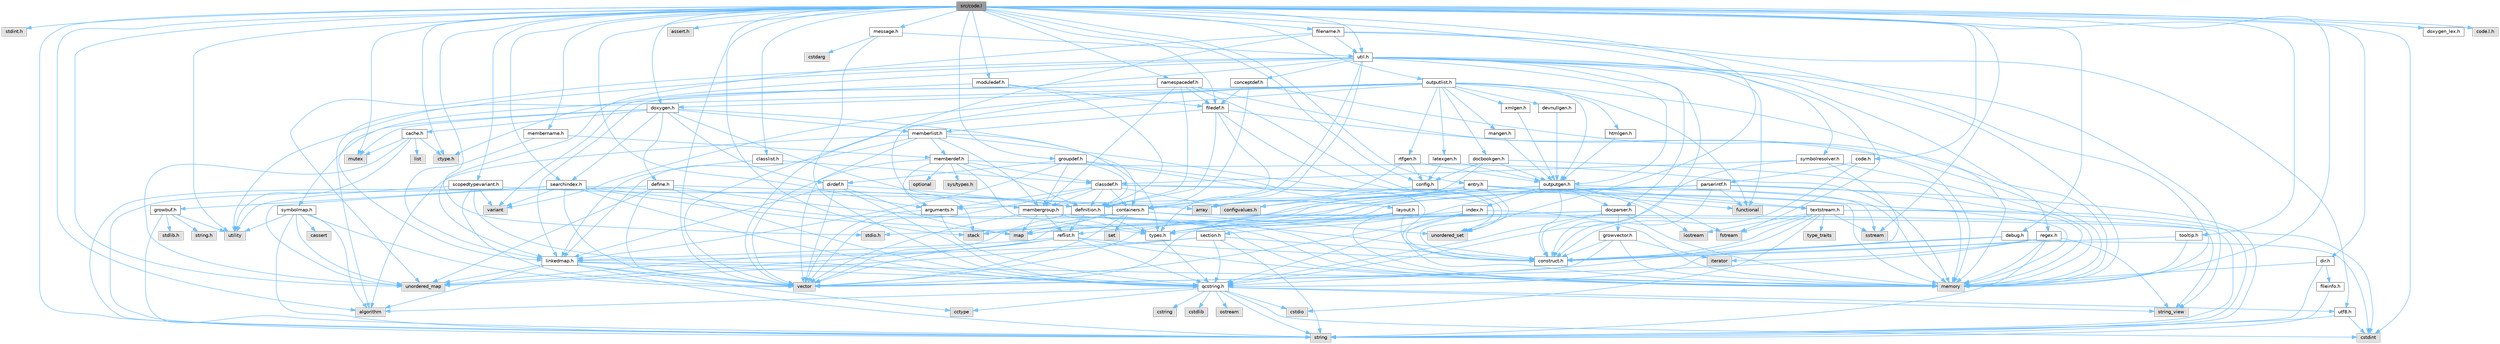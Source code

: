 digraph "src/code.l"
{
 // INTERACTIVE_SVG=YES
 // LATEX_PDF_SIZE
  bgcolor="transparent";
  edge [fontname=Helvetica,fontsize=10,labelfontname=Helvetica,labelfontsize=10];
  node [fontname=Helvetica,fontsize=10,shape=box,height=0.2,width=0.4];
  Node1 [id="Node000001",label="src/code.l",height=0.2,width=0.4,color="gray40", fillcolor="grey60", style="filled", fontcolor="black",tooltip=" "];
  Node1 -> Node2 [id="edge1_Node000001_Node000002",color="steelblue1",style="solid",tooltip=" "];
  Node2 [id="Node000002",label="stdint.h",height=0.2,width=0.4,color="grey60", fillcolor="#E0E0E0", style="filled",tooltip=" "];
  Node1 -> Node3 [id="edge2_Node000001_Node000003",color="steelblue1",style="solid",tooltip=" "];
  Node3 [id="Node000003",label="utility",height=0.2,width=0.4,color="grey60", fillcolor="#E0E0E0", style="filled",tooltip=" "];
  Node1 -> Node4 [id="edge3_Node000001_Node000004",color="steelblue1",style="solid",tooltip=" "];
  Node4 [id="Node000004",label="memory",height=0.2,width=0.4,color="grey60", fillcolor="#E0E0E0", style="filled",tooltip=" "];
  Node1 -> Node5 [id="edge4_Node000001_Node000005",color="steelblue1",style="solid",tooltip=" "];
  Node5 [id="Node000005",label="algorithm",height=0.2,width=0.4,color="grey60", fillcolor="#E0E0E0", style="filled",tooltip=" "];
  Node1 -> Node6 [id="edge5_Node000001_Node000006",color="steelblue1",style="solid",tooltip=" "];
  Node6 [id="Node000006",label="unordered_map",height=0.2,width=0.4,color="grey60", fillcolor="#E0E0E0", style="filled",tooltip=" "];
  Node1 -> Node7 [id="edge6_Node000001_Node000007",color="steelblue1",style="solid",tooltip=" "];
  Node7 [id="Node000007",label="unordered_set",height=0.2,width=0.4,color="grey60", fillcolor="#E0E0E0", style="filled",tooltip=" "];
  Node1 -> Node8 [id="edge7_Node000001_Node000008",color="steelblue1",style="solid",tooltip=" "];
  Node8 [id="Node000008",label="stack",height=0.2,width=0.4,color="grey60", fillcolor="#E0E0E0", style="filled",tooltip=" "];
  Node1 -> Node9 [id="edge8_Node000001_Node000009",color="steelblue1",style="solid",tooltip=" "];
  Node9 [id="Node000009",label="vector",height=0.2,width=0.4,color="grey60", fillcolor="#E0E0E0", style="filled",tooltip=" "];
  Node1 -> Node10 [id="edge9_Node000001_Node000010",color="steelblue1",style="solid",tooltip=" "];
  Node10 [id="Node000010",label="string",height=0.2,width=0.4,color="grey60", fillcolor="#E0E0E0", style="filled",tooltip=" "];
  Node1 -> Node11 [id="edge10_Node000001_Node000011",color="steelblue1",style="solid",tooltip=" "];
  Node11 [id="Node000011",label="mutex",height=0.2,width=0.4,color="grey60", fillcolor="#E0E0E0", style="filled",tooltip=" "];
  Node1 -> Node12 [id="edge11_Node000001_Node000012",color="steelblue1",style="solid",tooltip=" "];
  Node12 [id="Node000012",label="sstream",height=0.2,width=0.4,color="grey60", fillcolor="#E0E0E0", style="filled",tooltip=" "];
  Node1 -> Node13 [id="edge12_Node000001_Node000013",color="steelblue1",style="solid",tooltip=" "];
  Node13 [id="Node000013",label="cstdint",height=0.2,width=0.4,color="grey60", fillcolor="#E0E0E0", style="filled",tooltip=" "];
  Node1 -> Node14 [id="edge13_Node000001_Node000014",color="steelblue1",style="solid",tooltip=" "];
  Node14 [id="Node000014",label="stdio.h",height=0.2,width=0.4,color="grey60", fillcolor="#E0E0E0", style="filled",tooltip=" "];
  Node1 -> Node15 [id="edge14_Node000001_Node000015",color="steelblue1",style="solid",tooltip=" "];
  Node15 [id="Node000015",label="assert.h",height=0.2,width=0.4,color="grey60", fillcolor="#E0E0E0", style="filled",tooltip=" "];
  Node1 -> Node16 [id="edge15_Node000001_Node000016",color="steelblue1",style="solid",tooltip=" "];
  Node16 [id="Node000016",label="ctype.h",height=0.2,width=0.4,color="grey60", fillcolor="#E0E0E0", style="filled",tooltip=" "];
  Node1 -> Node17 [id="edge16_Node000001_Node000017",color="steelblue1",style="solid",tooltip=" "];
  Node17 [id="Node000017",label="code.h",height=0.2,width=0.4,color="grey40", fillcolor="white", style="filled",URL="$dd/dd8/code_8h.html",tooltip=" "];
  Node17 -> Node18 [id="edge17_Node000017_Node000018",color="steelblue1",style="solid",tooltip=" "];
  Node18 [id="Node000018",label="parserintf.h",height=0.2,width=0.4,color="grey40", fillcolor="white", style="filled",URL="$da/d55/parserintf_8h.html",tooltip=" "];
  Node18 -> Node19 [id="edge18_Node000018_Node000019",color="steelblue1",style="solid",tooltip=" "];
  Node19 [id="Node000019",label="functional",height=0.2,width=0.4,color="grey60", fillcolor="#E0E0E0", style="filled",tooltip=" "];
  Node18 -> Node4 [id="edge19_Node000018_Node000004",color="steelblue1",style="solid",tooltip=" "];
  Node18 -> Node20 [id="edge20_Node000018_Node000020",color="steelblue1",style="solid",tooltip=" "];
  Node20 [id="Node000020",label="map",height=0.2,width=0.4,color="grey60", fillcolor="#E0E0E0", style="filled",tooltip=" "];
  Node18 -> Node10 [id="edge21_Node000018_Node000010",color="steelblue1",style="solid",tooltip=" "];
  Node18 -> Node21 [id="edge22_Node000018_Node000021",color="steelblue1",style="solid",tooltip=" "];
  Node21 [id="Node000021",label="types.h",height=0.2,width=0.4,color="grey40", fillcolor="white", style="filled",URL="$d9/d49/types_8h.html",tooltip="This file contains a number of basic enums and types."];
  Node21 -> Node22 [id="edge23_Node000021_Node000022",color="steelblue1",style="solid",tooltip=" "];
  Node22 [id="Node000022",label="qcstring.h",height=0.2,width=0.4,color="grey40", fillcolor="white", style="filled",URL="$d7/d5c/qcstring_8h.html",tooltip=" "];
  Node22 -> Node10 [id="edge24_Node000022_Node000010",color="steelblue1",style="solid",tooltip=" "];
  Node22 -> Node23 [id="edge25_Node000022_Node000023",color="steelblue1",style="solid",tooltip=" "];
  Node23 [id="Node000023",label="string_view",height=0.2,width=0.4,color="grey60", fillcolor="#E0E0E0", style="filled",tooltip=" "];
  Node22 -> Node5 [id="edge26_Node000022_Node000005",color="steelblue1",style="solid",tooltip=" "];
  Node22 -> Node24 [id="edge27_Node000022_Node000024",color="steelblue1",style="solid",tooltip=" "];
  Node24 [id="Node000024",label="cctype",height=0.2,width=0.4,color="grey60", fillcolor="#E0E0E0", style="filled",tooltip=" "];
  Node22 -> Node25 [id="edge28_Node000022_Node000025",color="steelblue1",style="solid",tooltip=" "];
  Node25 [id="Node000025",label="cstring",height=0.2,width=0.4,color="grey60", fillcolor="#E0E0E0", style="filled",tooltip=" "];
  Node22 -> Node26 [id="edge29_Node000022_Node000026",color="steelblue1",style="solid",tooltip=" "];
  Node26 [id="Node000026",label="cstdio",height=0.2,width=0.4,color="grey60", fillcolor="#E0E0E0", style="filled",tooltip=" "];
  Node22 -> Node27 [id="edge30_Node000022_Node000027",color="steelblue1",style="solid",tooltip=" "];
  Node27 [id="Node000027",label="cstdlib",height=0.2,width=0.4,color="grey60", fillcolor="#E0E0E0", style="filled",tooltip=" "];
  Node22 -> Node13 [id="edge31_Node000022_Node000013",color="steelblue1",style="solid",tooltip=" "];
  Node22 -> Node28 [id="edge32_Node000022_Node000028",color="steelblue1",style="solid",tooltip=" "];
  Node28 [id="Node000028",label="ostream",height=0.2,width=0.4,color="grey60", fillcolor="#E0E0E0", style="filled",tooltip=" "];
  Node22 -> Node29 [id="edge33_Node000022_Node000029",color="steelblue1",style="solid",tooltip=" "];
  Node29 [id="Node000029",label="utf8.h",height=0.2,width=0.4,color="grey40", fillcolor="white", style="filled",URL="$db/d7c/utf8_8h.html",tooltip="Various UTF8 related helper functions."];
  Node29 -> Node13 [id="edge34_Node000029_Node000013",color="steelblue1",style="solid",tooltip=" "];
  Node29 -> Node10 [id="edge35_Node000029_Node000010",color="steelblue1",style="solid",tooltip=" "];
  Node18 -> Node30 [id="edge36_Node000018_Node000030",color="steelblue1",style="solid",tooltip=" "];
  Node30 [id="Node000030",label="containers.h",height=0.2,width=0.4,color="grey40", fillcolor="white", style="filled",URL="$d5/d75/containers_8h.html",tooltip=" "];
  Node30 -> Node9 [id="edge37_Node000030_Node000009",color="steelblue1",style="solid",tooltip=" "];
  Node30 -> Node10 [id="edge38_Node000030_Node000010",color="steelblue1",style="solid",tooltip=" "];
  Node30 -> Node23 [id="edge39_Node000030_Node000023",color="steelblue1",style="solid",tooltip=" "];
  Node30 -> Node31 [id="edge40_Node000030_Node000031",color="steelblue1",style="solid",tooltip=" "];
  Node31 [id="Node000031",label="set",height=0.2,width=0.4,color="grey60", fillcolor="#E0E0E0", style="filled",tooltip=" "];
  Node30 -> Node20 [id="edge41_Node000030_Node000020",color="steelblue1",style="solid",tooltip=" "];
  Node30 -> Node7 [id="edge42_Node000030_Node000007",color="steelblue1",style="solid",tooltip=" "];
  Node30 -> Node6 [id="edge43_Node000030_Node000006",color="steelblue1",style="solid",tooltip=" "];
  Node30 -> Node8 [id="edge44_Node000030_Node000008",color="steelblue1",style="solid",tooltip=" "];
  Node18 -> Node32 [id="edge45_Node000018_Node000032",color="steelblue1",style="solid",tooltip=" "];
  Node32 [id="Node000032",label="construct.h",height=0.2,width=0.4,color="grey40", fillcolor="white", style="filled",URL="$d7/dfc/construct_8h.html",tooltip=" "];
  Node17 -> Node32 [id="edge46_Node000017_Node000032",color="steelblue1",style="solid",tooltip=" "];
  Node1 -> Node33 [id="edge47_Node000001_Node000033",color="steelblue1",style="solid",tooltip=" "];
  Node33 [id="Node000033",label="entry.h",height=0.2,width=0.4,color="grey40", fillcolor="white", style="filled",URL="$d1/dc6/entry_8h.html",tooltip=" "];
  Node33 -> Node9 [id="edge48_Node000033_Node000009",color="steelblue1",style="solid",tooltip=" "];
  Node33 -> Node4 [id="edge49_Node000033_Node000004",color="steelblue1",style="solid",tooltip=" "];
  Node33 -> Node12 [id="edge50_Node000033_Node000012",color="steelblue1",style="solid",tooltip=" "];
  Node33 -> Node19 [id="edge51_Node000033_Node000019",color="steelblue1",style="solid",tooltip=" "];
  Node33 -> Node21 [id="edge52_Node000033_Node000021",color="steelblue1",style="solid",tooltip=" "];
  Node33 -> Node34 [id="edge53_Node000033_Node000034",color="steelblue1",style="solid",tooltip=" "];
  Node34 [id="Node000034",label="arguments.h",height=0.2,width=0.4,color="grey40", fillcolor="white", style="filled",URL="$df/d9b/arguments_8h.html",tooltip=" "];
  Node34 -> Node9 [id="edge54_Node000034_Node000009",color="steelblue1",style="solid",tooltip=" "];
  Node34 -> Node22 [id="edge55_Node000034_Node000022",color="steelblue1",style="solid",tooltip=" "];
  Node33 -> Node35 [id="edge56_Node000033_Node000035",color="steelblue1",style="solid",tooltip=" "];
  Node35 [id="Node000035",label="reflist.h",height=0.2,width=0.4,color="grey40", fillcolor="white", style="filled",URL="$d1/d02/reflist_8h.html",tooltip=" "];
  Node35 -> Node9 [id="edge57_Node000035_Node000009",color="steelblue1",style="solid",tooltip=" "];
  Node35 -> Node6 [id="edge58_Node000035_Node000006",color="steelblue1",style="solid",tooltip=" "];
  Node35 -> Node4 [id="edge59_Node000035_Node000004",color="steelblue1",style="solid",tooltip=" "];
  Node35 -> Node22 [id="edge60_Node000035_Node000022",color="steelblue1",style="solid",tooltip=" "];
  Node35 -> Node36 [id="edge61_Node000035_Node000036",color="steelblue1",style="solid",tooltip=" "];
  Node36 [id="Node000036",label="linkedmap.h",height=0.2,width=0.4,color="grey40", fillcolor="white", style="filled",URL="$da/de1/linkedmap_8h.html",tooltip=" "];
  Node36 -> Node6 [id="edge62_Node000036_Node000006",color="steelblue1",style="solid",tooltip=" "];
  Node36 -> Node9 [id="edge63_Node000036_Node000009",color="steelblue1",style="solid",tooltip=" "];
  Node36 -> Node4 [id="edge64_Node000036_Node000004",color="steelblue1",style="solid",tooltip=" "];
  Node36 -> Node10 [id="edge65_Node000036_Node000010",color="steelblue1",style="solid",tooltip=" "];
  Node36 -> Node5 [id="edge66_Node000036_Node000005",color="steelblue1",style="solid",tooltip=" "];
  Node36 -> Node24 [id="edge67_Node000036_Node000024",color="steelblue1",style="solid",tooltip=" "];
  Node36 -> Node22 [id="edge68_Node000036_Node000022",color="steelblue1",style="solid",tooltip=" "];
  Node35 -> Node32 [id="edge69_Node000035_Node000032",color="steelblue1",style="solid",tooltip=" "];
  Node33 -> Node37 [id="edge70_Node000033_Node000037",color="steelblue1",style="solid",tooltip=" "];
  Node37 [id="Node000037",label="textstream.h",height=0.2,width=0.4,color="grey40", fillcolor="white", style="filled",URL="$d4/d7d/textstream_8h.html",tooltip=" "];
  Node37 -> Node10 [id="edge71_Node000037_Node000010",color="steelblue1",style="solid",tooltip=" "];
  Node37 -> Node38 [id="edge72_Node000037_Node000038",color="steelblue1",style="solid",tooltip=" "];
  Node38 [id="Node000038",label="iostream",height=0.2,width=0.4,color="grey60", fillcolor="#E0E0E0", style="filled",tooltip=" "];
  Node37 -> Node12 [id="edge73_Node000037_Node000012",color="steelblue1",style="solid",tooltip=" "];
  Node37 -> Node13 [id="edge74_Node000037_Node000013",color="steelblue1",style="solid",tooltip=" "];
  Node37 -> Node26 [id="edge75_Node000037_Node000026",color="steelblue1",style="solid",tooltip=" "];
  Node37 -> Node39 [id="edge76_Node000037_Node000039",color="steelblue1",style="solid",tooltip=" "];
  Node39 [id="Node000039",label="fstream",height=0.2,width=0.4,color="grey60", fillcolor="#E0E0E0", style="filled",tooltip=" "];
  Node37 -> Node40 [id="edge77_Node000037_Node000040",color="steelblue1",style="solid",tooltip=" "];
  Node40 [id="Node000040",label="type_traits",height=0.2,width=0.4,color="grey60", fillcolor="#E0E0E0", style="filled",tooltip=" "];
  Node37 -> Node22 [id="edge78_Node000037_Node000022",color="steelblue1",style="solid",tooltip=" "];
  Node37 -> Node32 [id="edge79_Node000037_Node000032",color="steelblue1",style="solid",tooltip=" "];
  Node33 -> Node41 [id="edge80_Node000033_Node000041",color="steelblue1",style="solid",tooltip=" "];
  Node41 [id="Node000041",label="configvalues.h",height=0.2,width=0.4,color="grey60", fillcolor="#E0E0E0", style="filled",tooltip=" "];
  Node1 -> Node42 [id="edge81_Node000001_Node000042",color="steelblue1",style="solid",tooltip=" "];
  Node42 [id="Node000042",label="doxygen.h",height=0.2,width=0.4,color="grey40", fillcolor="white", style="filled",URL="$d1/da1/doxygen_8h.html",tooltip=" "];
  Node42 -> Node11 [id="edge82_Node000042_Node000011",color="steelblue1",style="solid",tooltip=" "];
  Node42 -> Node30 [id="edge83_Node000042_Node000030",color="steelblue1",style="solid",tooltip=" "];
  Node42 -> Node43 [id="edge84_Node000042_Node000043",color="steelblue1",style="solid",tooltip=" "];
  Node43 [id="Node000043",label="membergroup.h",height=0.2,width=0.4,color="grey40", fillcolor="white", style="filled",URL="$d9/d11/membergroup_8h.html",tooltip=" "];
  Node43 -> Node9 [id="edge85_Node000043_Node000009",color="steelblue1",style="solid",tooltip=" "];
  Node43 -> Node20 [id="edge86_Node000043_Node000020",color="steelblue1",style="solid",tooltip=" "];
  Node43 -> Node4 [id="edge87_Node000043_Node000004",color="steelblue1",style="solid",tooltip=" "];
  Node43 -> Node21 [id="edge88_Node000043_Node000021",color="steelblue1",style="solid",tooltip=" "];
  Node43 -> Node35 [id="edge89_Node000043_Node000035",color="steelblue1",style="solid",tooltip=" "];
  Node42 -> Node44 [id="edge90_Node000042_Node000044",color="steelblue1",style="solid",tooltip=" "];
  Node44 [id="Node000044",label="dirdef.h",height=0.2,width=0.4,color="grey40", fillcolor="white", style="filled",URL="$d6/d15/dirdef_8h.html",tooltip=" "];
  Node44 -> Node9 [id="edge91_Node000044_Node000009",color="steelblue1",style="solid",tooltip=" "];
  Node44 -> Node20 [id="edge92_Node000044_Node000020",color="steelblue1",style="solid",tooltip=" "];
  Node44 -> Node22 [id="edge93_Node000044_Node000022",color="steelblue1",style="solid",tooltip=" "];
  Node44 -> Node36 [id="edge94_Node000044_Node000036",color="steelblue1",style="solid",tooltip=" "];
  Node44 -> Node45 [id="edge95_Node000044_Node000045",color="steelblue1",style="solid",tooltip=" "];
  Node45 [id="Node000045",label="definition.h",height=0.2,width=0.4,color="grey40", fillcolor="white", style="filled",URL="$df/da1/definition_8h.html",tooltip=" "];
  Node45 -> Node9 [id="edge96_Node000045_Node000009",color="steelblue1",style="solid",tooltip=" "];
  Node45 -> Node21 [id="edge97_Node000045_Node000021",color="steelblue1",style="solid",tooltip=" "];
  Node45 -> Node35 [id="edge98_Node000045_Node000035",color="steelblue1",style="solid",tooltip=" "];
  Node45 -> Node32 [id="edge99_Node000045_Node000032",color="steelblue1",style="solid",tooltip=" "];
  Node42 -> Node46 [id="edge100_Node000042_Node000046",color="steelblue1",style="solid",tooltip=" "];
  Node46 [id="Node000046",label="memberlist.h",height=0.2,width=0.4,color="grey40", fillcolor="white", style="filled",URL="$dd/d78/memberlist_8h.html",tooltip=" "];
  Node46 -> Node9 [id="edge101_Node000046_Node000009",color="steelblue1",style="solid",tooltip=" "];
  Node46 -> Node5 [id="edge102_Node000046_Node000005",color="steelblue1",style="solid",tooltip=" "];
  Node46 -> Node47 [id="edge103_Node000046_Node000047",color="steelblue1",style="solid",tooltip=" "];
  Node47 [id="Node000047",label="memberdef.h",height=0.2,width=0.4,color="grey40", fillcolor="white", style="filled",URL="$d4/d46/memberdef_8h.html",tooltip=" "];
  Node47 -> Node9 [id="edge104_Node000047_Node000009",color="steelblue1",style="solid",tooltip=" "];
  Node47 -> Node4 [id="edge105_Node000047_Node000004",color="steelblue1",style="solid",tooltip=" "];
  Node47 -> Node48 [id="edge106_Node000047_Node000048",color="steelblue1",style="solid",tooltip=" "];
  Node48 [id="Node000048",label="optional",height=0.2,width=0.4,color="grey60", fillcolor="#E0E0E0", style="filled",tooltip=" "];
  Node47 -> Node49 [id="edge107_Node000047_Node000049",color="steelblue1",style="solid",tooltip=" "];
  Node49 [id="Node000049",label="sys/types.h",height=0.2,width=0.4,color="grey60", fillcolor="#E0E0E0", style="filled",tooltip=" "];
  Node47 -> Node21 [id="edge108_Node000047_Node000021",color="steelblue1",style="solid",tooltip=" "];
  Node47 -> Node45 [id="edge109_Node000047_Node000045",color="steelblue1",style="solid",tooltip=" "];
  Node47 -> Node34 [id="edge110_Node000047_Node000034",color="steelblue1",style="solid",tooltip=" "];
  Node47 -> Node50 [id="edge111_Node000047_Node000050",color="steelblue1",style="solid",tooltip=" "];
  Node50 [id="Node000050",label="classdef.h",height=0.2,width=0.4,color="grey40", fillcolor="white", style="filled",URL="$d1/da6/classdef_8h.html",tooltip=" "];
  Node50 -> Node4 [id="edge112_Node000050_Node000004",color="steelblue1",style="solid",tooltip=" "];
  Node50 -> Node9 [id="edge113_Node000050_Node000009",color="steelblue1",style="solid",tooltip=" "];
  Node50 -> Node7 [id="edge114_Node000050_Node000007",color="steelblue1",style="solid",tooltip=" "];
  Node50 -> Node30 [id="edge115_Node000050_Node000030",color="steelblue1",style="solid",tooltip=" "];
  Node50 -> Node45 [id="edge116_Node000050_Node000045",color="steelblue1",style="solid",tooltip=" "];
  Node50 -> Node34 [id="edge117_Node000050_Node000034",color="steelblue1",style="solid",tooltip=" "];
  Node50 -> Node43 [id="edge118_Node000050_Node000043",color="steelblue1",style="solid",tooltip=" "];
  Node50 -> Node41 [id="edge119_Node000050_Node000041",color="steelblue1",style="solid",tooltip=" "];
  Node46 -> Node36 [id="edge120_Node000046_Node000036",color="steelblue1",style="solid",tooltip=" "];
  Node46 -> Node21 [id="edge121_Node000046_Node000021",color="steelblue1",style="solid",tooltip=" "];
  Node46 -> Node43 [id="edge122_Node000046_Node000043",color="steelblue1",style="solid",tooltip=" "];
  Node46 -> Node32 [id="edge123_Node000046_Node000032",color="steelblue1",style="solid",tooltip=" "];
  Node42 -> Node51 [id="edge124_Node000042_Node000051",color="steelblue1",style="solid",tooltip=" "];
  Node51 [id="Node000051",label="define.h",height=0.2,width=0.4,color="grey40", fillcolor="white", style="filled",URL="$df/d67/define_8h.html",tooltip=" "];
  Node51 -> Node9 [id="edge125_Node000051_Node000009",color="steelblue1",style="solid",tooltip=" "];
  Node51 -> Node4 [id="edge126_Node000051_Node000004",color="steelblue1",style="solid",tooltip=" "];
  Node51 -> Node10 [id="edge127_Node000051_Node000010",color="steelblue1",style="solid",tooltip=" "];
  Node51 -> Node6 [id="edge128_Node000051_Node000006",color="steelblue1",style="solid",tooltip=" "];
  Node51 -> Node22 [id="edge129_Node000051_Node000022",color="steelblue1",style="solid",tooltip=" "];
  Node51 -> Node30 [id="edge130_Node000051_Node000030",color="steelblue1",style="solid",tooltip=" "];
  Node42 -> Node52 [id="edge131_Node000042_Node000052",color="steelblue1",style="solid",tooltip=" "];
  Node52 [id="Node000052",label="cache.h",height=0.2,width=0.4,color="grey40", fillcolor="white", style="filled",URL="$d3/d26/cache_8h.html",tooltip=" "];
  Node52 -> Node53 [id="edge132_Node000052_Node000053",color="steelblue1",style="solid",tooltip=" "];
  Node53 [id="Node000053",label="list",height=0.2,width=0.4,color="grey60", fillcolor="#E0E0E0", style="filled",tooltip=" "];
  Node52 -> Node6 [id="edge133_Node000052_Node000006",color="steelblue1",style="solid",tooltip=" "];
  Node52 -> Node11 [id="edge134_Node000052_Node000011",color="steelblue1",style="solid",tooltip=" "];
  Node52 -> Node3 [id="edge135_Node000052_Node000003",color="steelblue1",style="solid",tooltip=" "];
  Node52 -> Node16 [id="edge136_Node000052_Node000016",color="steelblue1",style="solid",tooltip=" "];
  Node42 -> Node54 [id="edge137_Node000042_Node000054",color="steelblue1",style="solid",tooltip=" "];
  Node54 [id="Node000054",label="symbolmap.h",height=0.2,width=0.4,color="grey40", fillcolor="white", style="filled",URL="$d7/ddd/symbolmap_8h.html",tooltip=" "];
  Node54 -> Node5 [id="edge138_Node000054_Node000005",color="steelblue1",style="solid",tooltip=" "];
  Node54 -> Node6 [id="edge139_Node000054_Node000006",color="steelblue1",style="solid",tooltip=" "];
  Node54 -> Node9 [id="edge140_Node000054_Node000009",color="steelblue1",style="solid",tooltip=" "];
  Node54 -> Node10 [id="edge141_Node000054_Node000010",color="steelblue1",style="solid",tooltip=" "];
  Node54 -> Node3 [id="edge142_Node000054_Node000003",color="steelblue1",style="solid",tooltip=" "];
  Node54 -> Node55 [id="edge143_Node000054_Node000055",color="steelblue1",style="solid",tooltip=" "];
  Node55 [id="Node000055",label="cassert",height=0.2,width=0.4,color="grey60", fillcolor="#E0E0E0", style="filled",tooltip=" "];
  Node42 -> Node56 [id="edge144_Node000042_Node000056",color="steelblue1",style="solid",tooltip=" "];
  Node56 [id="Node000056",label="searchindex.h",height=0.2,width=0.4,color="grey40", fillcolor="white", style="filled",URL="$de/d07/searchindex_8h.html",tooltip="Web server based search engine."];
  Node56 -> Node4 [id="edge145_Node000056_Node000004",color="steelblue1",style="solid",tooltip=" "];
  Node56 -> Node9 [id="edge146_Node000056_Node000009",color="steelblue1",style="solid",tooltip=" "];
  Node56 -> Node20 [id="edge147_Node000056_Node000020",color="steelblue1",style="solid",tooltip=" "];
  Node56 -> Node6 [id="edge148_Node000056_Node000006",color="steelblue1",style="solid",tooltip=" "];
  Node56 -> Node10 [id="edge149_Node000056_Node000010",color="steelblue1",style="solid",tooltip=" "];
  Node56 -> Node57 [id="edge150_Node000056_Node000057",color="steelblue1",style="solid",tooltip=" "];
  Node57 [id="Node000057",label="array",height=0.2,width=0.4,color="grey60", fillcolor="#E0E0E0", style="filled",tooltip=" "];
  Node56 -> Node58 [id="edge151_Node000056_Node000058",color="steelblue1",style="solid",tooltip=" "];
  Node58 [id="Node000058",label="variant",height=0.2,width=0.4,color="grey60", fillcolor="#E0E0E0", style="filled",tooltip=" "];
  Node56 -> Node22 [id="edge152_Node000056_Node000022",color="steelblue1",style="solid",tooltip=" "];
  Node56 -> Node59 [id="edge153_Node000056_Node000059",color="steelblue1",style="solid",tooltip=" "];
  Node59 [id="Node000059",label="growbuf.h",height=0.2,width=0.4,color="grey40", fillcolor="white", style="filled",URL="$dd/d72/growbuf_8h.html",tooltip=" "];
  Node59 -> Node3 [id="edge154_Node000059_Node000003",color="steelblue1",style="solid",tooltip=" "];
  Node59 -> Node60 [id="edge155_Node000059_Node000060",color="steelblue1",style="solid",tooltip=" "];
  Node60 [id="Node000060",label="stdlib.h",height=0.2,width=0.4,color="grey60", fillcolor="#E0E0E0", style="filled",tooltip=" "];
  Node59 -> Node61 [id="edge156_Node000059_Node000061",color="steelblue1",style="solid",tooltip=" "];
  Node61 [id="Node000061",label="string.h",height=0.2,width=0.4,color="grey60", fillcolor="#E0E0E0", style="filled",tooltip=" "];
  Node59 -> Node10 [id="edge157_Node000059_Node000010",color="steelblue1",style="solid",tooltip=" "];
  Node1 -> Node62 [id="edge158_Node000001_Node000062",color="steelblue1",style="solid",tooltip=" "];
  Node62 [id="Node000062",label="message.h",height=0.2,width=0.4,color="grey40", fillcolor="white", style="filled",URL="$d2/d0d/message_8h.html",tooltip=" "];
  Node62 -> Node63 [id="edge159_Node000062_Node000063",color="steelblue1",style="solid",tooltip=" "];
  Node63 [id="Node000063",label="cstdarg",height=0.2,width=0.4,color="grey60", fillcolor="#E0E0E0", style="filled",tooltip=" "];
  Node62 -> Node22 [id="edge160_Node000062_Node000022",color="steelblue1",style="solid",tooltip=" "];
  Node62 -> Node64 [id="edge161_Node000062_Node000064",color="steelblue1",style="solid",tooltip=" "];
  Node64 [id="Node000064",label="util.h",height=0.2,width=0.4,color="grey40", fillcolor="white", style="filled",URL="$d8/d3c/util_8h.html",tooltip="A bunch of utility functions."];
  Node64 -> Node4 [id="edge162_Node000064_Node000004",color="steelblue1",style="solid",tooltip=" "];
  Node64 -> Node6 [id="edge163_Node000064_Node000006",color="steelblue1",style="solid",tooltip=" "];
  Node64 -> Node5 [id="edge164_Node000064_Node000005",color="steelblue1",style="solid",tooltip=" "];
  Node64 -> Node19 [id="edge165_Node000064_Node000019",color="steelblue1",style="solid",tooltip=" "];
  Node64 -> Node39 [id="edge166_Node000064_Node000039",color="steelblue1",style="solid",tooltip=" "];
  Node64 -> Node58 [id="edge167_Node000064_Node000058",color="steelblue1",style="solid",tooltip=" "];
  Node64 -> Node23 [id="edge168_Node000064_Node000023",color="steelblue1",style="solid",tooltip=" "];
  Node64 -> Node16 [id="edge169_Node000064_Node000016",color="steelblue1",style="solid",tooltip=" "];
  Node64 -> Node21 [id="edge170_Node000064_Node000021",color="steelblue1",style="solid",tooltip=" "];
  Node64 -> Node65 [id="edge171_Node000064_Node000065",color="steelblue1",style="solid",tooltip=" "];
  Node65 [id="Node000065",label="docparser.h",height=0.2,width=0.4,color="grey40", fillcolor="white", style="filled",URL="$de/d9c/docparser_8h.html",tooltip=" "];
  Node65 -> Node14 [id="edge172_Node000065_Node000014",color="steelblue1",style="solid",tooltip=" "];
  Node65 -> Node4 [id="edge173_Node000065_Node000004",color="steelblue1",style="solid",tooltip=" "];
  Node65 -> Node22 [id="edge174_Node000065_Node000022",color="steelblue1",style="solid",tooltip=" "];
  Node65 -> Node66 [id="edge175_Node000065_Node000066",color="steelblue1",style="solid",tooltip=" "];
  Node66 [id="Node000066",label="growvector.h",height=0.2,width=0.4,color="grey40", fillcolor="white", style="filled",URL="$d7/d50/growvector_8h.html",tooltip=" "];
  Node66 -> Node9 [id="edge176_Node000066_Node000009",color="steelblue1",style="solid",tooltip=" "];
  Node66 -> Node4 [id="edge177_Node000066_Node000004",color="steelblue1",style="solid",tooltip=" "];
  Node66 -> Node67 [id="edge178_Node000066_Node000067",color="steelblue1",style="solid",tooltip=" "];
  Node67 [id="Node000067",label="iterator",height=0.2,width=0.4,color="grey60", fillcolor="#E0E0E0", style="filled",tooltip=" "];
  Node66 -> Node32 [id="edge179_Node000066_Node000032",color="steelblue1",style="solid",tooltip=" "];
  Node65 -> Node32 [id="edge180_Node000065_Node000032",color="steelblue1",style="solid",tooltip=" "];
  Node65 -> Node21 [id="edge181_Node000065_Node000021",color="steelblue1",style="solid",tooltip=" "];
  Node64 -> Node30 [id="edge182_Node000064_Node000030",color="steelblue1",style="solid",tooltip=" "];
  Node64 -> Node68 [id="edge183_Node000064_Node000068",color="steelblue1",style="solid",tooltip=" "];
  Node68 [id="Node000068",label="outputgen.h",height=0.2,width=0.4,color="grey40", fillcolor="white", style="filled",URL="$df/d06/outputgen_8h.html",tooltip=" "];
  Node68 -> Node4 [id="edge184_Node000068_Node000004",color="steelblue1",style="solid",tooltip=" "];
  Node68 -> Node8 [id="edge185_Node000068_Node000008",color="steelblue1",style="solid",tooltip=" "];
  Node68 -> Node38 [id="edge186_Node000068_Node000038",color="steelblue1",style="solid",tooltip=" "];
  Node68 -> Node39 [id="edge187_Node000068_Node000039",color="steelblue1",style="solid",tooltip=" "];
  Node68 -> Node21 [id="edge188_Node000068_Node000021",color="steelblue1",style="solid",tooltip=" "];
  Node68 -> Node69 [id="edge189_Node000068_Node000069",color="steelblue1",style="solid",tooltip=" "];
  Node69 [id="Node000069",label="index.h",height=0.2,width=0.4,color="grey40", fillcolor="white", style="filled",URL="$d1/db5/index_8h.html",tooltip=" "];
  Node69 -> Node4 [id="edge190_Node000069_Node000004",color="steelblue1",style="solid",tooltip=" "];
  Node69 -> Node9 [id="edge191_Node000069_Node000009",color="steelblue1",style="solid",tooltip=" "];
  Node69 -> Node20 [id="edge192_Node000069_Node000020",color="steelblue1",style="solid",tooltip=" "];
  Node69 -> Node22 [id="edge193_Node000069_Node000022",color="steelblue1",style="solid",tooltip=" "];
  Node69 -> Node32 [id="edge194_Node000069_Node000032",color="steelblue1",style="solid",tooltip=" "];
  Node68 -> Node70 [id="edge195_Node000068_Node000070",color="steelblue1",style="solid",tooltip=" "];
  Node70 [id="Node000070",label="section.h",height=0.2,width=0.4,color="grey40", fillcolor="white", style="filled",URL="$d1/d2a/section_8h.html",tooltip=" "];
  Node70 -> Node10 [id="edge196_Node000070_Node000010",color="steelblue1",style="solid",tooltip=" "];
  Node70 -> Node6 [id="edge197_Node000070_Node000006",color="steelblue1",style="solid",tooltip=" "];
  Node70 -> Node22 [id="edge198_Node000070_Node000022",color="steelblue1",style="solid",tooltip=" "];
  Node70 -> Node36 [id="edge199_Node000070_Node000036",color="steelblue1",style="solid",tooltip=" "];
  Node70 -> Node32 [id="edge200_Node000070_Node000032",color="steelblue1",style="solid",tooltip=" "];
  Node68 -> Node37 [id="edge201_Node000068_Node000037",color="steelblue1",style="solid",tooltip=" "];
  Node68 -> Node65 [id="edge202_Node000068_Node000065",color="steelblue1",style="solid",tooltip=" "];
  Node68 -> Node32 [id="edge203_Node000068_Node000032",color="steelblue1",style="solid",tooltip=" "];
  Node64 -> Node71 [id="edge204_Node000064_Node000071",color="steelblue1",style="solid",tooltip=" "];
  Node71 [id="Node000071",label="regex.h",height=0.2,width=0.4,color="grey40", fillcolor="white", style="filled",URL="$d1/d21/regex_8h.html",tooltip=" "];
  Node71 -> Node4 [id="edge205_Node000071_Node000004",color="steelblue1",style="solid",tooltip=" "];
  Node71 -> Node10 [id="edge206_Node000071_Node000010",color="steelblue1",style="solid",tooltip=" "];
  Node71 -> Node23 [id="edge207_Node000071_Node000023",color="steelblue1",style="solid",tooltip=" "];
  Node71 -> Node9 [id="edge208_Node000071_Node000009",color="steelblue1",style="solid",tooltip=" "];
  Node71 -> Node67 [id="edge209_Node000071_Node000067",color="steelblue1",style="solid",tooltip=" "];
  Node71 -> Node32 [id="edge210_Node000071_Node000032",color="steelblue1",style="solid",tooltip=" "];
  Node64 -> Node72 [id="edge211_Node000064_Node000072",color="steelblue1",style="solid",tooltip=" "];
  Node72 [id="Node000072",label="conceptdef.h",height=0.2,width=0.4,color="grey40", fillcolor="white", style="filled",URL="$da/df1/conceptdef_8h.html",tooltip=" "];
  Node72 -> Node4 [id="edge212_Node000072_Node000004",color="steelblue1",style="solid",tooltip=" "];
  Node72 -> Node45 [id="edge213_Node000072_Node000045",color="steelblue1",style="solid",tooltip=" "];
  Node72 -> Node73 [id="edge214_Node000072_Node000073",color="steelblue1",style="solid",tooltip=" "];
  Node73 [id="Node000073",label="filedef.h",height=0.2,width=0.4,color="grey40", fillcolor="white", style="filled",URL="$d4/d3a/filedef_8h.html",tooltip=" "];
  Node73 -> Node4 [id="edge215_Node000073_Node000004",color="steelblue1",style="solid",tooltip=" "];
  Node73 -> Node7 [id="edge216_Node000073_Node000007",color="steelblue1",style="solid",tooltip=" "];
  Node73 -> Node45 [id="edge217_Node000073_Node000045",color="steelblue1",style="solid",tooltip=" "];
  Node73 -> Node46 [id="edge218_Node000073_Node000046",color="steelblue1",style="solid",tooltip=" "];
  Node73 -> Node30 [id="edge219_Node000073_Node000030",color="steelblue1",style="solid",tooltip=" "];
  Node64 -> Node32 [id="edge220_Node000064_Node000032",color="steelblue1",style="solid",tooltip=" "];
  Node1 -> Node74 [id="edge221_Node000001_Node000074",color="steelblue1",style="solid",tooltip=" "];
  Node74 [id="Node000074",label="outputlist.h",height=0.2,width=0.4,color="grey40", fillcolor="white", style="filled",URL="$d2/db9/outputlist_8h.html",tooltip=" "];
  Node74 -> Node3 [id="edge222_Node000074_Node000003",color="steelblue1",style="solid",tooltip=" "];
  Node74 -> Node9 [id="edge223_Node000074_Node000009",color="steelblue1",style="solid",tooltip=" "];
  Node74 -> Node4 [id="edge224_Node000074_Node000004",color="steelblue1",style="solid",tooltip=" "];
  Node74 -> Node58 [id="edge225_Node000074_Node000058",color="steelblue1",style="solid",tooltip=" "];
  Node74 -> Node8 [id="edge226_Node000074_Node000008",color="steelblue1",style="solid",tooltip=" "];
  Node74 -> Node19 [id="edge227_Node000074_Node000019",color="steelblue1",style="solid",tooltip=" "];
  Node74 -> Node68 [id="edge228_Node000074_Node000068",color="steelblue1",style="solid",tooltip=" "];
  Node74 -> Node42 [id="edge229_Node000074_Node000042",color="steelblue1",style="solid",tooltip=" "];
  Node74 -> Node75 [id="edge230_Node000074_Node000075",color="steelblue1",style="solid",tooltip=" "];
  Node75 [id="Node000075",label="htmlgen.h",height=0.2,width=0.4,color="grey40", fillcolor="white", style="filled",URL="$d8/d56/htmlgen_8h.html",tooltip=" "];
  Node75 -> Node68 [id="edge231_Node000075_Node000068",color="steelblue1",style="solid",tooltip=" "];
  Node74 -> Node76 [id="edge232_Node000074_Node000076",color="steelblue1",style="solid",tooltip=" "];
  Node76 [id="Node000076",label="latexgen.h",height=0.2,width=0.4,color="grey40", fillcolor="white", style="filled",URL="$d6/d9c/latexgen_8h.html",tooltip=" "];
  Node76 -> Node77 [id="edge233_Node000076_Node000077",color="steelblue1",style="solid",tooltip=" "];
  Node77 [id="Node000077",label="config.h",height=0.2,width=0.4,color="grey40", fillcolor="white", style="filled",URL="$db/d16/config_8h.html",tooltip=" "];
  Node77 -> Node41 [id="edge234_Node000077_Node000041",color="steelblue1",style="solid",tooltip=" "];
  Node76 -> Node68 [id="edge235_Node000076_Node000068",color="steelblue1",style="solid",tooltip=" "];
  Node74 -> Node78 [id="edge236_Node000074_Node000078",color="steelblue1",style="solid",tooltip=" "];
  Node78 [id="Node000078",label="rtfgen.h",height=0.2,width=0.4,color="grey40", fillcolor="white", style="filled",URL="$d4/daa/rtfgen_8h.html",tooltip=" "];
  Node78 -> Node57 [id="edge237_Node000078_Node000057",color="steelblue1",style="solid",tooltip=" "];
  Node78 -> Node77 [id="edge238_Node000078_Node000077",color="steelblue1",style="solid",tooltip=" "];
  Node78 -> Node68 [id="edge239_Node000078_Node000068",color="steelblue1",style="solid",tooltip=" "];
  Node74 -> Node79 [id="edge240_Node000074_Node000079",color="steelblue1",style="solid",tooltip=" "];
  Node79 [id="Node000079",label="mangen.h",height=0.2,width=0.4,color="grey40", fillcolor="white", style="filled",URL="$da/dc0/mangen_8h.html",tooltip=" "];
  Node79 -> Node68 [id="edge241_Node000079_Node000068",color="steelblue1",style="solid",tooltip=" "];
  Node74 -> Node80 [id="edge242_Node000074_Node000080",color="steelblue1",style="solid",tooltip=" "];
  Node80 [id="Node000080",label="docbookgen.h",height=0.2,width=0.4,color="grey40", fillcolor="white", style="filled",URL="$de/dea/docbookgen_8h.html",tooltip=" "];
  Node80 -> Node4 [id="edge243_Node000080_Node000004",color="steelblue1",style="solid",tooltip=" "];
  Node80 -> Node57 [id="edge244_Node000080_Node000057",color="steelblue1",style="solid",tooltip=" "];
  Node80 -> Node77 [id="edge245_Node000080_Node000077",color="steelblue1",style="solid",tooltip=" "];
  Node80 -> Node68 [id="edge246_Node000080_Node000068",color="steelblue1",style="solid",tooltip=" "];
  Node74 -> Node81 [id="edge247_Node000074_Node000081",color="steelblue1",style="solid",tooltip=" "];
  Node81 [id="Node000081",label="xmlgen.h",height=0.2,width=0.4,color="grey40", fillcolor="white", style="filled",URL="$d9/d67/xmlgen_8h.html",tooltip=" "];
  Node81 -> Node68 [id="edge248_Node000081_Node000068",color="steelblue1",style="solid",tooltip=" "];
  Node74 -> Node82 [id="edge249_Node000074_Node000082",color="steelblue1",style="solid",tooltip=" "];
  Node82 [id="Node000082",label="devnullgen.h",height=0.2,width=0.4,color="grey40", fillcolor="white", style="filled",URL="$d8/de5/devnullgen_8h.html",tooltip=" "];
  Node82 -> Node68 [id="edge250_Node000082_Node000068",color="steelblue1",style="solid",tooltip=" "];
  Node1 -> Node64 [id="edge251_Node000001_Node000064",color="steelblue1",style="solid",tooltip=" "];
  Node1 -> Node83 [id="edge252_Node000001_Node000083",color="steelblue1",style="solid",tooltip=" "];
  Node83 [id="Node000083",label="membername.h",height=0.2,width=0.4,color="grey40", fillcolor="white", style="filled",URL="$d7/dfc/membername_8h.html",tooltip=" "];
  Node83 -> Node47 [id="edge253_Node000083_Node000047",color="steelblue1",style="solid",tooltip=" "];
  Node83 -> Node36 [id="edge254_Node000083_Node000036",color="steelblue1",style="solid",tooltip=" "];
  Node1 -> Node56 [id="edge255_Node000001_Node000056",color="steelblue1",style="solid",tooltip=" "];
  Node1 -> Node34 [id="edge256_Node000001_Node000034",color="steelblue1",style="solid",tooltip=" "];
  Node1 -> Node77 [id="edge257_Node000001_Node000077",color="steelblue1",style="solid",tooltip=" "];
  Node1 -> Node84 [id="edge258_Node000001_Node000084",color="steelblue1",style="solid",tooltip=" "];
  Node84 [id="Node000084",label="groupdef.h",height=0.2,width=0.4,color="grey40", fillcolor="white", style="filled",URL="$d1/de6/groupdef_8h.html",tooltip=" "];
  Node84 -> Node4 [id="edge259_Node000084_Node000004",color="steelblue1",style="solid",tooltip=" "];
  Node84 -> Node45 [id="edge260_Node000084_Node000045",color="steelblue1",style="solid",tooltip=" "];
  Node84 -> Node44 [id="edge261_Node000084_Node000044",color="steelblue1",style="solid",tooltip=" "];
  Node84 -> Node85 [id="edge262_Node000084_Node000085",color="steelblue1",style="solid",tooltip=" "];
  Node85 [id="Node000085",label="layout.h",height=0.2,width=0.4,color="grey40", fillcolor="white", style="filled",URL="$db/d51/layout_8h.html",tooltip=" "];
  Node85 -> Node4 [id="edge263_Node000085_Node000004",color="steelblue1",style="solid",tooltip=" "];
  Node85 -> Node9 [id="edge264_Node000085_Node000009",color="steelblue1",style="solid",tooltip=" "];
  Node85 -> Node21 [id="edge265_Node000085_Node000021",color="steelblue1",style="solid",tooltip=" "];
  Node85 -> Node32 [id="edge266_Node000085_Node000032",color="steelblue1",style="solid",tooltip=" "];
  Node84 -> Node43 [id="edge267_Node000084_Node000043",color="steelblue1",style="solid",tooltip=" "];
  Node84 -> Node36 [id="edge268_Node000084_Node000036",color="steelblue1",style="solid",tooltip=" "];
  Node1 -> Node86 [id="edge269_Node000001_Node000086",color="steelblue1",style="solid",tooltip=" "];
  Node86 [id="Node000086",label="classlist.h",height=0.2,width=0.4,color="grey40", fillcolor="white", style="filled",URL="$d2/df8/classlist_8h.html",tooltip=" "];
  Node86 -> Node36 [id="edge270_Node000086_Node000036",color="steelblue1",style="solid",tooltip=" "];
  Node86 -> Node50 [id="edge271_Node000086_Node000050",color="steelblue1",style="solid",tooltip=" "];
  Node1 -> Node73 [id="edge272_Node000001_Node000073",color="steelblue1",style="solid",tooltip=" "];
  Node1 -> Node87 [id="edge273_Node000001_Node000087",color="steelblue1",style="solid",tooltip=" "];
  Node87 [id="Node000087",label="filename.h",height=0.2,width=0.4,color="grey40", fillcolor="white", style="filled",URL="$dc/dd6/filename_8h.html",tooltip=" "];
  Node87 -> Node4 [id="edge274_Node000087_Node000004",color="steelblue1",style="solid",tooltip=" "];
  Node87 -> Node9 [id="edge275_Node000087_Node000009",color="steelblue1",style="solid",tooltip=" "];
  Node87 -> Node36 [id="edge276_Node000087_Node000036",color="steelblue1",style="solid",tooltip=" "];
  Node87 -> Node29 [id="edge277_Node000087_Node000029",color="steelblue1",style="solid",tooltip=" "];
  Node87 -> Node64 [id="edge278_Node000087_Node000064",color="steelblue1",style="solid",tooltip=" "];
  Node1 -> Node88 [id="edge279_Node000001_Node000088",color="steelblue1",style="solid",tooltip=" "];
  Node88 [id="Node000088",label="namespacedef.h",height=0.2,width=0.4,color="grey40", fillcolor="white", style="filled",URL="$d7/d97/namespacedef_8h.html",tooltip=" "];
  Node88 -> Node4 [id="edge280_Node000088_Node000004",color="steelblue1",style="solid",tooltip=" "];
  Node88 -> Node7 [id="edge281_Node000088_Node000007",color="steelblue1",style="solid",tooltip=" "];
  Node88 -> Node45 [id="edge282_Node000088_Node000045",color="steelblue1",style="solid",tooltip=" "];
  Node88 -> Node73 [id="edge283_Node000088_Node000073",color="steelblue1",style="solid",tooltip=" "];
  Node88 -> Node36 [id="edge284_Node000088_Node000036",color="steelblue1",style="solid",tooltip=" "];
  Node88 -> Node43 [id="edge285_Node000088_Node000043",color="steelblue1",style="solid",tooltip=" "];
  Node1 -> Node89 [id="edge286_Node000001_Node000089",color="steelblue1",style="solid",tooltip=" "];
  Node89 [id="Node000089",label="tooltip.h",height=0.2,width=0.4,color="grey40", fillcolor="white", style="filled",URL="$db/d83/tooltip_8h.html",tooltip=" "];
  Node89 -> Node4 [id="edge287_Node000089_Node000004",color="steelblue1",style="solid",tooltip=" "];
  Node89 -> Node32 [id="edge288_Node000089_Node000032",color="steelblue1",style="solid",tooltip=" "];
  Node1 -> Node90 [id="edge289_Node000001_Node000090",color="steelblue1",style="solid",tooltip=" "];
  Node90 [id="Node000090",label="scopedtypevariant.h",height=0.2,width=0.4,color="grey40", fillcolor="white", style="filled",URL="$d7/d7a/scopedtypevariant_8h.html",tooltip=" "];
  Node90 -> Node3 [id="edge290_Node000090_Node000003",color="steelblue1",style="solid",tooltip=" "];
  Node90 -> Node9 [id="edge291_Node000090_Node000009",color="steelblue1",style="solid",tooltip=" "];
  Node90 -> Node58 [id="edge292_Node000090_Node000058",color="steelblue1",style="solid",tooltip=" "];
  Node90 -> Node22 [id="edge293_Node000090_Node000022",color="steelblue1",style="solid",tooltip=" "];
  Node90 -> Node45 [id="edge294_Node000090_Node000045",color="steelblue1",style="solid",tooltip=" "];
  Node1 -> Node91 [id="edge295_Node000001_Node000091",color="steelblue1",style="solid",tooltip=" "];
  Node91 [id="Node000091",label="symbolresolver.h",height=0.2,width=0.4,color="grey40", fillcolor="white", style="filled",URL="$d9/db2/symbolresolver_8h.html",tooltip=" "];
  Node91 -> Node4 [id="edge296_Node000091_Node000004",color="steelblue1",style="solid",tooltip=" "];
  Node91 -> Node22 [id="edge297_Node000091_Node000022",color="steelblue1",style="solid",tooltip=" "];
  Node91 -> Node50 [id="edge298_Node000091_Node000050",color="steelblue1",style="solid",tooltip=" "];
  Node91 -> Node32 [id="edge299_Node000091_Node000032",color="steelblue1",style="solid",tooltip=" "];
  Node1 -> Node92 [id="edge300_Node000001_Node000092",color="steelblue1",style="solid",tooltip=" "];
  Node92 [id="Node000092",label="dir.h",height=0.2,width=0.4,color="grey40", fillcolor="white", style="filled",URL="$df/d9c/dir_8h.html",tooltip=" "];
  Node92 -> Node10 [id="edge301_Node000092_Node000010",color="steelblue1",style="solid",tooltip=" "];
  Node92 -> Node4 [id="edge302_Node000092_Node000004",color="steelblue1",style="solid",tooltip=" "];
  Node92 -> Node93 [id="edge303_Node000092_Node000093",color="steelblue1",style="solid",tooltip=" "];
  Node93 [id="Node000093",label="fileinfo.h",height=0.2,width=0.4,color="grey40", fillcolor="white", style="filled",URL="$df/d45/fileinfo_8h.html",tooltip=" "];
  Node93 -> Node10 [id="edge304_Node000093_Node000010",color="steelblue1",style="solid",tooltip=" "];
  Node1 -> Node94 [id="edge305_Node000001_Node000094",color="steelblue1",style="solid",tooltip=" "];
  Node94 [id="Node000094",label="debug.h",height=0.2,width=0.4,color="grey40", fillcolor="white", style="filled",URL="$db/d16/debug_8h.html",tooltip=" "];
  Node94 -> Node13 [id="edge306_Node000094_Node000013",color="steelblue1",style="solid",tooltip=" "];
  Node94 -> Node22 [id="edge307_Node000094_Node000022",color="steelblue1",style="solid",tooltip=" "];
  Node94 -> Node32 [id="edge308_Node000094_Node000032",color="steelblue1",style="solid",tooltip=" "];
  Node1 -> Node95 [id="edge309_Node000001_Node000095",color="steelblue1",style="solid",tooltip=" "];
  Node95 [id="Node000095",label="moduledef.h",height=0.2,width=0.4,color="grey40", fillcolor="white", style="filled",URL="$d3/d4a/moduledef_8h.html",tooltip=" "];
  Node95 -> Node45 [id="edge310_Node000095_Node000045",color="steelblue1",style="solid",tooltip=" "];
  Node95 -> Node36 [id="edge311_Node000095_Node000036",color="steelblue1",style="solid",tooltip=" "];
  Node95 -> Node73 [id="edge312_Node000095_Node000073",color="steelblue1",style="solid",tooltip=" "];
  Node1 -> Node96 [id="edge313_Node000001_Node000096",color="steelblue1",style="solid",tooltip=" "];
  Node96 [id="Node000096",label="doxygen_lex.h",height=0.2,width=0.4,color="grey40", fillcolor="white", style="filled",URL="$d6/da5/doxygen__lex_8h.html",tooltip=" "];
  Node1 -> Node97 [id="edge314_Node000001_Node000097",color="steelblue1",style="solid",tooltip=" "];
  Node97 [id="Node000097",label="code.l.h",height=0.2,width=0.4,color="grey60", fillcolor="#E0E0E0", style="filled",tooltip=" "];
}
